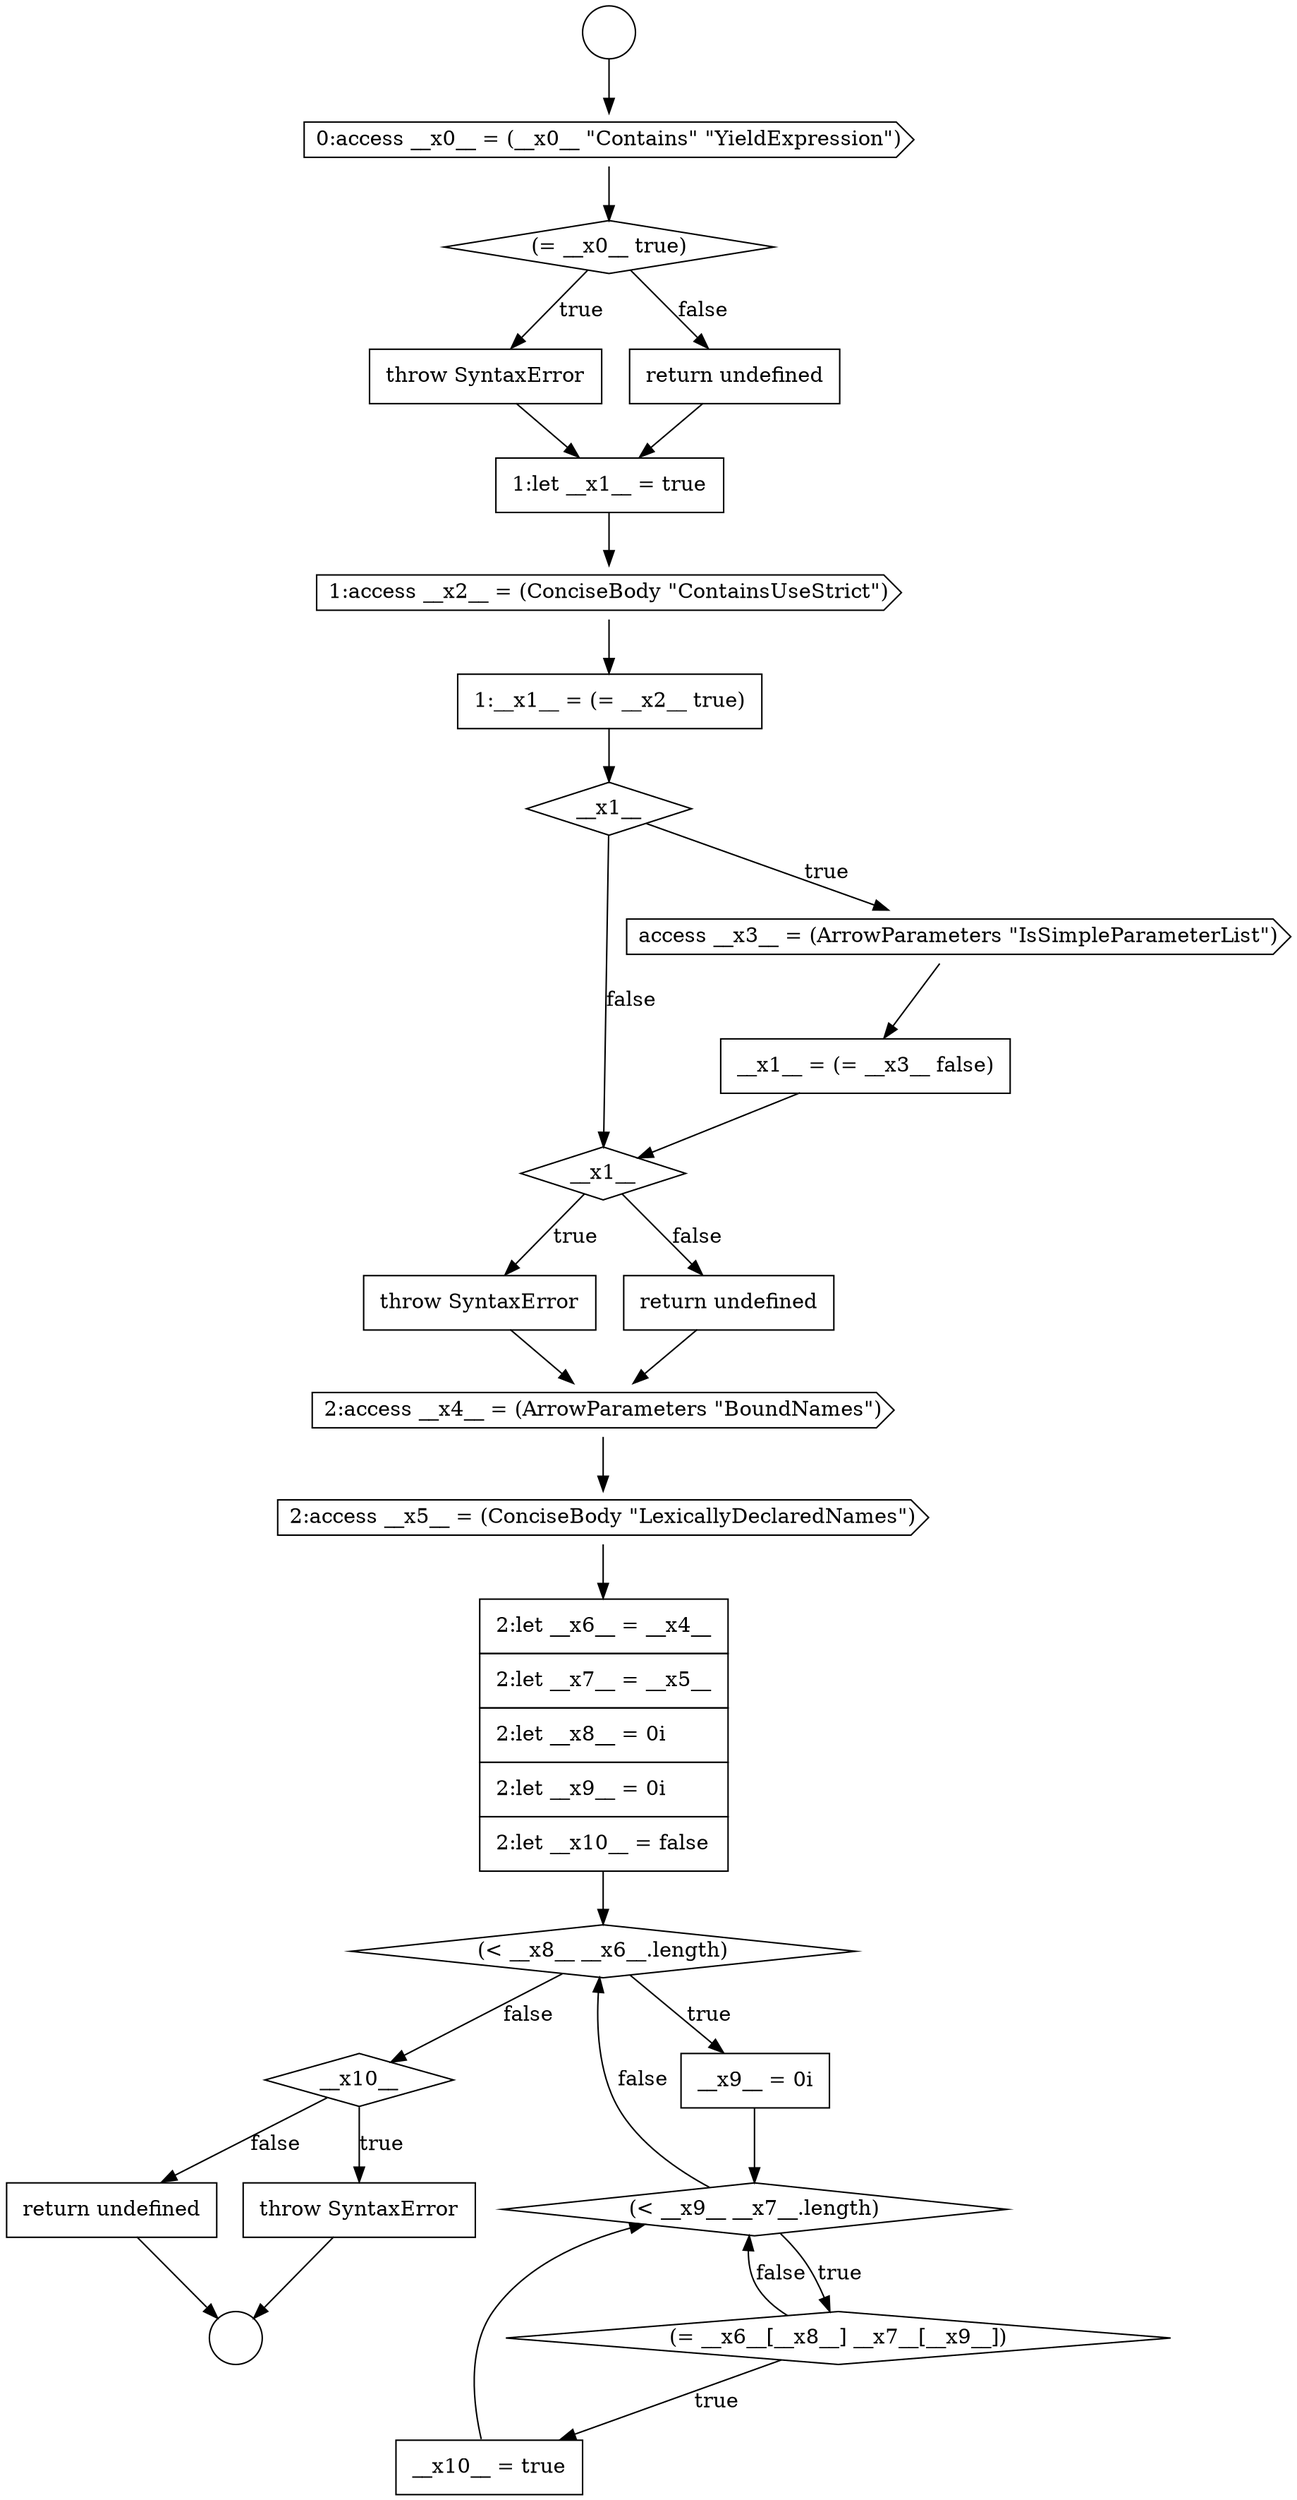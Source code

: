 digraph {
  node16533 [shape=circle label=" " color="black" fillcolor="white" style=filled]
  node16555 [shape=diamond, label=<<font color="black">__x10__</font>> color="black" fillcolor="white" style=filled]
  node16552 [shape=diamond, label=<<font color="black">(&lt; __x9__ __x7__.length)</font>> color="black" fillcolor="white" style=filled]
  node16534 [shape=cds, label=<<font color="black">0:access __x0__ = (__x0__ &quot;Contains&quot; &quot;YieldExpression&quot;)</font>> color="black" fillcolor="white" style=filled]
  node16544 [shape=diamond, label=<<font color="black">__x1__</font>> color="black" fillcolor="white" style=filled]
  node16532 [shape=circle label=" " color="black" fillcolor="white" style=filled]
  node16553 [shape=diamond, label=<<font color="black">(= __x6__[__x8__] __x7__[__x9__])</font>> color="black" fillcolor="white" style=filled]
  node16542 [shape=cds, label=<<font color="black">access __x3__ = (ArrowParameters &quot;IsSimpleParameterList&quot;)</font>> color="black" fillcolor="white" style=filled]
  node16538 [shape=none, margin=0, label=<<font color="black">
    <table border="0" cellborder="1" cellspacing="0" cellpadding="10">
      <tr><td align="left">1:let __x1__ = true</td></tr>
    </table>
  </font>> color="black" fillcolor="white" style=filled]
  node16547 [shape=cds, label=<<font color="black">2:access __x4__ = (ArrowParameters &quot;BoundNames&quot;)</font>> color="black" fillcolor="white" style=filled]
  node16550 [shape=diamond, label=<<font color="black">(&lt; __x8__ __x6__.length)</font>> color="black" fillcolor="white" style=filled]
  node16554 [shape=none, margin=0, label=<<font color="black">
    <table border="0" cellborder="1" cellspacing="0" cellpadding="10">
      <tr><td align="left">__x10__ = true</td></tr>
    </table>
  </font>> color="black" fillcolor="white" style=filled]
  node16539 [shape=cds, label=<<font color="black">1:access __x2__ = (ConciseBody &quot;ContainsUseStrict&quot;)</font>> color="black" fillcolor="white" style=filled]
  node16540 [shape=none, margin=0, label=<<font color="black">
    <table border="0" cellborder="1" cellspacing="0" cellpadding="10">
      <tr><td align="left">1:__x1__ = (= __x2__ true)</td></tr>
    </table>
  </font>> color="black" fillcolor="white" style=filled]
  node16545 [shape=none, margin=0, label=<<font color="black">
    <table border="0" cellborder="1" cellspacing="0" cellpadding="10">
      <tr><td align="left">throw SyntaxError</td></tr>
    </table>
  </font>> color="black" fillcolor="white" style=filled]
  node16556 [shape=none, margin=0, label=<<font color="black">
    <table border="0" cellborder="1" cellspacing="0" cellpadding="10">
      <tr><td align="left">throw SyntaxError</td></tr>
    </table>
  </font>> color="black" fillcolor="white" style=filled]
  node16536 [shape=none, margin=0, label=<<font color="black">
    <table border="0" cellborder="1" cellspacing="0" cellpadding="10">
      <tr><td align="left">throw SyntaxError</td></tr>
    </table>
  </font>> color="black" fillcolor="white" style=filled]
  node16541 [shape=diamond, label=<<font color="black">__x1__</font>> color="black" fillcolor="white" style=filled]
  node16551 [shape=none, margin=0, label=<<font color="black">
    <table border="0" cellborder="1" cellspacing="0" cellpadding="10">
      <tr><td align="left">__x9__ = 0i</td></tr>
    </table>
  </font>> color="black" fillcolor="white" style=filled]
  node16548 [shape=cds, label=<<font color="black">2:access __x5__ = (ConciseBody &quot;LexicallyDeclaredNames&quot;)</font>> color="black" fillcolor="white" style=filled]
  node16537 [shape=none, margin=0, label=<<font color="black">
    <table border="0" cellborder="1" cellspacing="0" cellpadding="10">
      <tr><td align="left">return undefined</td></tr>
    </table>
  </font>> color="black" fillcolor="white" style=filled]
  node16535 [shape=diamond, label=<<font color="black">(= __x0__ true)</font>> color="black" fillcolor="white" style=filled]
  node16557 [shape=none, margin=0, label=<<font color="black">
    <table border="0" cellborder="1" cellspacing="0" cellpadding="10">
      <tr><td align="left">return undefined</td></tr>
    </table>
  </font>> color="black" fillcolor="white" style=filled]
  node16546 [shape=none, margin=0, label=<<font color="black">
    <table border="0" cellborder="1" cellspacing="0" cellpadding="10">
      <tr><td align="left">return undefined</td></tr>
    </table>
  </font>> color="black" fillcolor="white" style=filled]
  node16549 [shape=none, margin=0, label=<<font color="black">
    <table border="0" cellborder="1" cellspacing="0" cellpadding="10">
      <tr><td align="left">2:let __x6__ = __x4__</td></tr>
      <tr><td align="left">2:let __x7__ = __x5__</td></tr>
      <tr><td align="left">2:let __x8__ = 0i</td></tr>
      <tr><td align="left">2:let __x9__ = 0i</td></tr>
      <tr><td align="left">2:let __x10__ = false</td></tr>
    </table>
  </font>> color="black" fillcolor="white" style=filled]
  node16543 [shape=none, margin=0, label=<<font color="black">
    <table border="0" cellborder="1" cellspacing="0" cellpadding="10">
      <tr><td align="left">__x1__ = (= __x3__ false)</td></tr>
    </table>
  </font>> color="black" fillcolor="white" style=filled]
  node16555 -> node16556 [label=<<font color="black">true</font>> color="black"]
  node16555 -> node16557 [label=<<font color="black">false</font>> color="black"]
  node16547 -> node16548 [ color="black"]
  node16537 -> node16538 [ color="black"]
  node16536 -> node16538 [ color="black"]
  node16556 -> node16533 [ color="black"]
  node16538 -> node16539 [ color="black"]
  node16549 -> node16550 [ color="black"]
  node16546 -> node16547 [ color="black"]
  node16553 -> node16554 [label=<<font color="black">true</font>> color="black"]
  node16553 -> node16552 [label=<<font color="black">false</font>> color="black"]
  node16551 -> node16552 [ color="black"]
  node16542 -> node16543 [ color="black"]
  node16540 -> node16541 [ color="black"]
  node16544 -> node16545 [label=<<font color="black">true</font>> color="black"]
  node16544 -> node16546 [label=<<font color="black">false</font>> color="black"]
  node16535 -> node16536 [label=<<font color="black">true</font>> color="black"]
  node16535 -> node16537 [label=<<font color="black">false</font>> color="black"]
  node16552 -> node16553 [label=<<font color="black">true</font>> color="black"]
  node16552 -> node16550 [label=<<font color="black">false</font>> color="black"]
  node16550 -> node16551 [label=<<font color="black">true</font>> color="black"]
  node16550 -> node16555 [label=<<font color="black">false</font>> color="black"]
  node16545 -> node16547 [ color="black"]
  node16534 -> node16535 [ color="black"]
  node16541 -> node16542 [label=<<font color="black">true</font>> color="black"]
  node16541 -> node16544 [label=<<font color="black">false</font>> color="black"]
  node16543 -> node16544 [ color="black"]
  node16557 -> node16533 [ color="black"]
  node16532 -> node16534 [ color="black"]
  node16548 -> node16549 [ color="black"]
  node16554 -> node16552 [ color="black"]
  node16539 -> node16540 [ color="black"]
}
